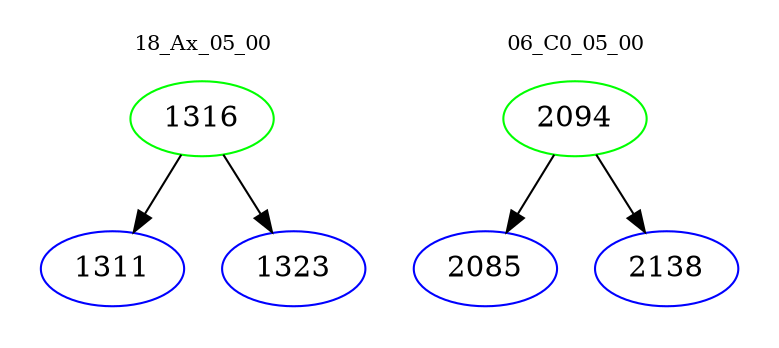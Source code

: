 digraph{
subgraph cluster_0 {
color = white
label = "18_Ax_05_00";
fontsize=10;
T0_1316 [label="1316", color="green"]
T0_1316 -> T0_1311 [color="black"]
T0_1311 [label="1311", color="blue"]
T0_1316 -> T0_1323 [color="black"]
T0_1323 [label="1323", color="blue"]
}
subgraph cluster_1 {
color = white
label = "06_C0_05_00";
fontsize=10;
T1_2094 [label="2094", color="green"]
T1_2094 -> T1_2085 [color="black"]
T1_2085 [label="2085", color="blue"]
T1_2094 -> T1_2138 [color="black"]
T1_2138 [label="2138", color="blue"]
}
}

